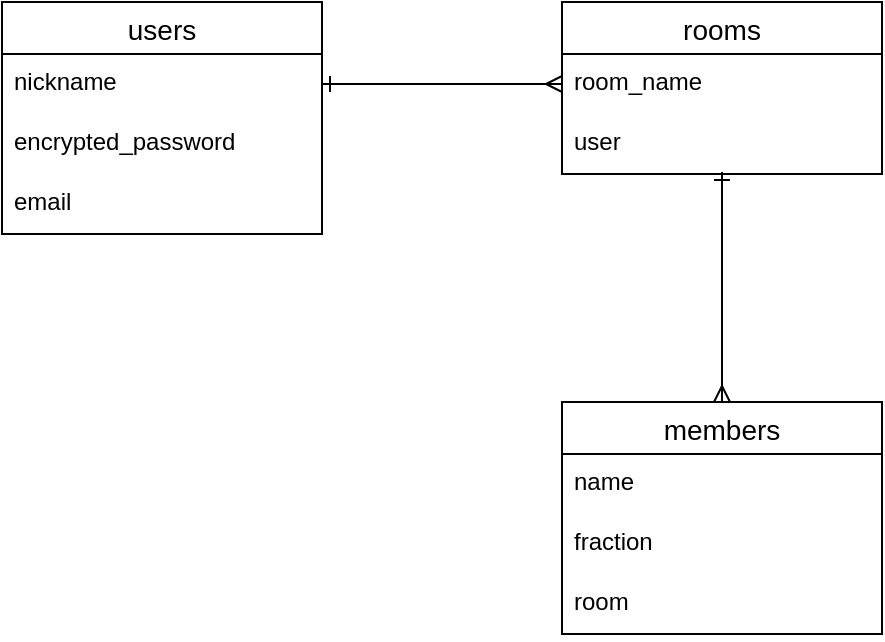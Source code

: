 <mxfile>
    <diagram id="sLvHyBk8anpsSMbdLjN5" name="ページ1">
        <mxGraphModel dx="661" dy="647" grid="1" gridSize="10" guides="1" tooltips="1" connect="1" arrows="1" fold="1" page="1" pageScale="1" pageWidth="1169" pageHeight="827" math="0" shadow="0">
            <root>
                <mxCell id="0"/>
                <mxCell id="1" parent="0"/>
                <mxCell id="2" value="users" style="swimlane;fontStyle=0;childLayout=stackLayout;horizontal=1;startSize=26;horizontalStack=0;resizeParent=1;resizeParentMax=0;resizeLast=0;collapsible=1;marginBottom=0;align=center;fontSize=14;" parent="1" vertex="1">
                    <mxGeometry x="80" y="120" width="160" height="116" as="geometry"/>
                </mxCell>
                <mxCell id="3" value="nickname" style="text;strokeColor=none;fillColor=none;spacingLeft=4;spacingRight=4;overflow=hidden;rotatable=0;points=[[0,0.5],[1,0.5]];portConstraint=eastwest;fontSize=12;" parent="2" vertex="1">
                    <mxGeometry y="26" width="160" height="30" as="geometry"/>
                </mxCell>
                <mxCell id="4" value="encrypted_password" style="text;strokeColor=none;fillColor=none;spacingLeft=4;spacingRight=4;overflow=hidden;rotatable=0;points=[[0,0.5],[1,0.5]];portConstraint=eastwest;fontSize=12;" parent="2" vertex="1">
                    <mxGeometry y="56" width="160" height="30" as="geometry"/>
                </mxCell>
                <mxCell id="5" value="email" style="text;strokeColor=none;fillColor=none;spacingLeft=4;spacingRight=4;overflow=hidden;rotatable=0;points=[[0,0.5],[1,0.5]];portConstraint=eastwest;fontSize=12;" parent="2" vertex="1">
                    <mxGeometry y="86" width="160" height="30" as="geometry"/>
                </mxCell>
                <mxCell id="6" value="rooms" style="swimlane;fontStyle=0;childLayout=stackLayout;horizontal=1;startSize=26;horizontalStack=0;resizeParent=1;resizeParentMax=0;resizeLast=0;collapsible=1;marginBottom=0;align=center;fontSize=14;" parent="1" vertex="1">
                    <mxGeometry x="360" y="120" width="160" height="86" as="geometry"/>
                </mxCell>
                <mxCell id="7" value="room_name" style="text;strokeColor=none;fillColor=none;spacingLeft=4;spacingRight=4;overflow=hidden;rotatable=0;points=[[0,0.5],[1,0.5]];portConstraint=eastwest;fontSize=12;" parent="6" vertex="1">
                    <mxGeometry y="26" width="160" height="30" as="geometry"/>
                </mxCell>
                <mxCell id="15" value="user" style="text;strokeColor=none;fillColor=none;spacingLeft=4;spacingRight=4;overflow=hidden;rotatable=0;points=[[0,0.5],[1,0.5]];portConstraint=eastwest;fontSize=12;" parent="6" vertex="1">
                    <mxGeometry y="56" width="160" height="30" as="geometry"/>
                </mxCell>
                <mxCell id="17" style="edgeStyle=none;html=1;exitX=0.5;exitY=0;exitDx=0;exitDy=0;startArrow=ERmany;startFill=0;endArrow=ERone;endFill=0;entryX=0.5;entryY=0.967;entryDx=0;entryDy=0;entryPerimeter=0;" parent="1" source="10" target="15" edge="1">
                    <mxGeometry relative="1" as="geometry">
                        <mxPoint x="440" y="210" as="targetPoint"/>
                    </mxGeometry>
                </mxCell>
                <mxCell id="10" value="members" style="swimlane;fontStyle=0;childLayout=stackLayout;horizontal=1;startSize=26;horizontalStack=0;resizeParent=1;resizeParentMax=0;resizeLast=0;collapsible=1;marginBottom=0;align=center;fontSize=14;" parent="1" vertex="1">
                    <mxGeometry x="360" y="320" width="160" height="116" as="geometry"/>
                </mxCell>
                <mxCell id="11" value="name" style="text;strokeColor=none;fillColor=none;spacingLeft=4;spacingRight=4;overflow=hidden;rotatable=0;points=[[0,0.5],[1,0.5]];portConstraint=eastwest;fontSize=12;" parent="10" vertex="1">
                    <mxGeometry y="26" width="160" height="30" as="geometry"/>
                </mxCell>
                <mxCell id="12" value="fraction" style="text;strokeColor=none;fillColor=none;spacingLeft=4;spacingRight=4;overflow=hidden;rotatable=0;points=[[0,0.5],[1,0.5]];portConstraint=eastwest;fontSize=12;" parent="10" vertex="1">
                    <mxGeometry y="56" width="160" height="30" as="geometry"/>
                </mxCell>
                <mxCell id="13" value="room" style="text;strokeColor=none;fillColor=none;spacingLeft=4;spacingRight=4;overflow=hidden;rotatable=0;points=[[0,0.5],[1,0.5]];portConstraint=eastwest;fontSize=12;" parent="10" vertex="1">
                    <mxGeometry y="86" width="160" height="30" as="geometry"/>
                </mxCell>
                <mxCell id="16" style="edgeStyle=none;html=1;exitX=1;exitY=0.5;exitDx=0;exitDy=0;entryX=0;entryY=0.5;entryDx=0;entryDy=0;startArrow=ERone;startFill=0;endArrow=ERmany;endFill=0;" parent="1" source="3" target="7" edge="1">
                    <mxGeometry relative="1" as="geometry"/>
                </mxCell>
            </root>
        </mxGraphModel>
    </diagram>
    <diagram id="cV184P43g-IY9Pdln-fS" name="ページ2">
        <mxGraphModel dx="661" dy="647" grid="1" gridSize="10" guides="1" tooltips="1" connect="1" arrows="1" fold="1" page="1" pageScale="1" pageWidth="1169" pageHeight="827" math="0" shadow="0">
            <root>
                <mxCell id="0"/>
                <mxCell id="1" parent="0"/>
                <mxCell id="V5eBkzNqnUpcbmZY9SNj-7" style="edgeStyle=none;html=1;exitX=1;exitY=0.5;exitDx=0;exitDy=0;entryX=0;entryY=0.5;entryDx=0;entryDy=0;startArrow=none;startFill=0;endArrow=none;endFill=0;" parent="1" source="V5eBkzNqnUpcbmZY9SNj-1" target="V5eBkzNqnUpcbmZY9SNj-2" edge="1">
                    <mxGeometry relative="1" as="geometry"/>
                </mxCell>
                <mxCell id="V5eBkzNqnUpcbmZY9SNj-1" value="トップページ&lt;br&gt;（ログインページ）" style="rounded=1;arcSize=10;whiteSpace=wrap;html=1;align=center;" parent="1" vertex="1">
                    <mxGeometry x="40" y="80" width="120" height="40" as="geometry"/>
                </mxCell>
                <mxCell id="V5eBkzNqnUpcbmZY9SNj-8" style="edgeStyle=none;html=1;exitX=1;exitY=0.5;exitDx=0;exitDy=0;entryX=0;entryY=0.5;entryDx=0;entryDy=0;startArrow=none;startFill=0;endArrow=none;endFill=0;" parent="1" source="V5eBkzNqnUpcbmZY9SNj-2" target="V5eBkzNqnUpcbmZY9SNj-4" edge="1">
                    <mxGeometry relative="1" as="geometry"/>
                </mxCell>
                <mxCell id="V5eBkzNqnUpcbmZY9SNj-2" value="マイページ" style="rounded=1;arcSize=10;whiteSpace=wrap;html=1;align=center;" parent="1" vertex="1">
                    <mxGeometry x="240" y="80" width="120" height="40" as="geometry"/>
                </mxCell>
                <mxCell id="V5eBkzNqnUpcbmZY9SNj-4" value="ルーム作成画面" style="rounded=1;arcSize=10;whiteSpace=wrap;html=1;align=center;" parent="1" vertex="1">
                    <mxGeometry x="440" y="80" width="120" height="40" as="geometry"/>
                </mxCell>
                <mxCell id="V5eBkzNqnUpcbmZY9SNj-9" style="edgeStyle=orthogonalEdgeStyle;html=1;exitX=0;exitY=0.5;exitDx=0;exitDy=0;startArrow=none;startFill=0;endArrow=none;endFill=0;" parent="1" source="V5eBkzNqnUpcbmZY9SNj-5" edge="1">
                    <mxGeometry relative="1" as="geometry">
                        <mxPoint x="200" y="100" as="targetPoint"/>
                    </mxGeometry>
                </mxCell>
                <mxCell id="V5eBkzNqnUpcbmZY9SNj-5" value="新規登録ページ" style="rounded=1;arcSize=10;whiteSpace=wrap;html=1;align=center;" parent="1" vertex="1">
                    <mxGeometry x="240" y="160" width="120" height="40" as="geometry"/>
                </mxCell>
                <mxCell id="V5eBkzNqnUpcbmZY9SNj-10" style="edgeStyle=orthogonalEdgeStyle;html=1;exitX=0;exitY=0.5;exitDx=0;exitDy=0;startArrow=none;startFill=0;endArrow=none;endFill=0;" parent="1" source="V5eBkzNqnUpcbmZY9SNj-6" edge="1">
                    <mxGeometry relative="1" as="geometry">
                        <mxPoint x="400" y="100" as="targetPoint"/>
                    </mxGeometry>
                </mxCell>
                <mxCell id="V5eBkzNqnUpcbmZY9SNj-6" value="ルーム詳細画面" style="rounded=1;arcSize=10;whiteSpace=wrap;html=1;align=center;" parent="1" vertex="1">
                    <mxGeometry x="440" y="160" width="120" height="40" as="geometry"/>
                </mxCell>
            </root>
        </mxGraphModel>
    </diagram>
</mxfile>